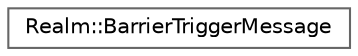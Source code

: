 digraph "Graphical Class Hierarchy"
{
 // LATEX_PDF_SIZE
  bgcolor="transparent";
  edge [fontname=Helvetica,fontsize=10,labelfontname=Helvetica,labelfontsize=10];
  node [fontname=Helvetica,fontsize=10,shape=box,height=0.2,width=0.4];
  rankdir="LR";
  Node0 [id="Node000000",label="Realm::BarrierTriggerMessage",height=0.2,width=0.4,color="grey40", fillcolor="white", style="filled",URL="$structRealm_1_1BarrierTriggerMessage.html",tooltip=" "];
}
